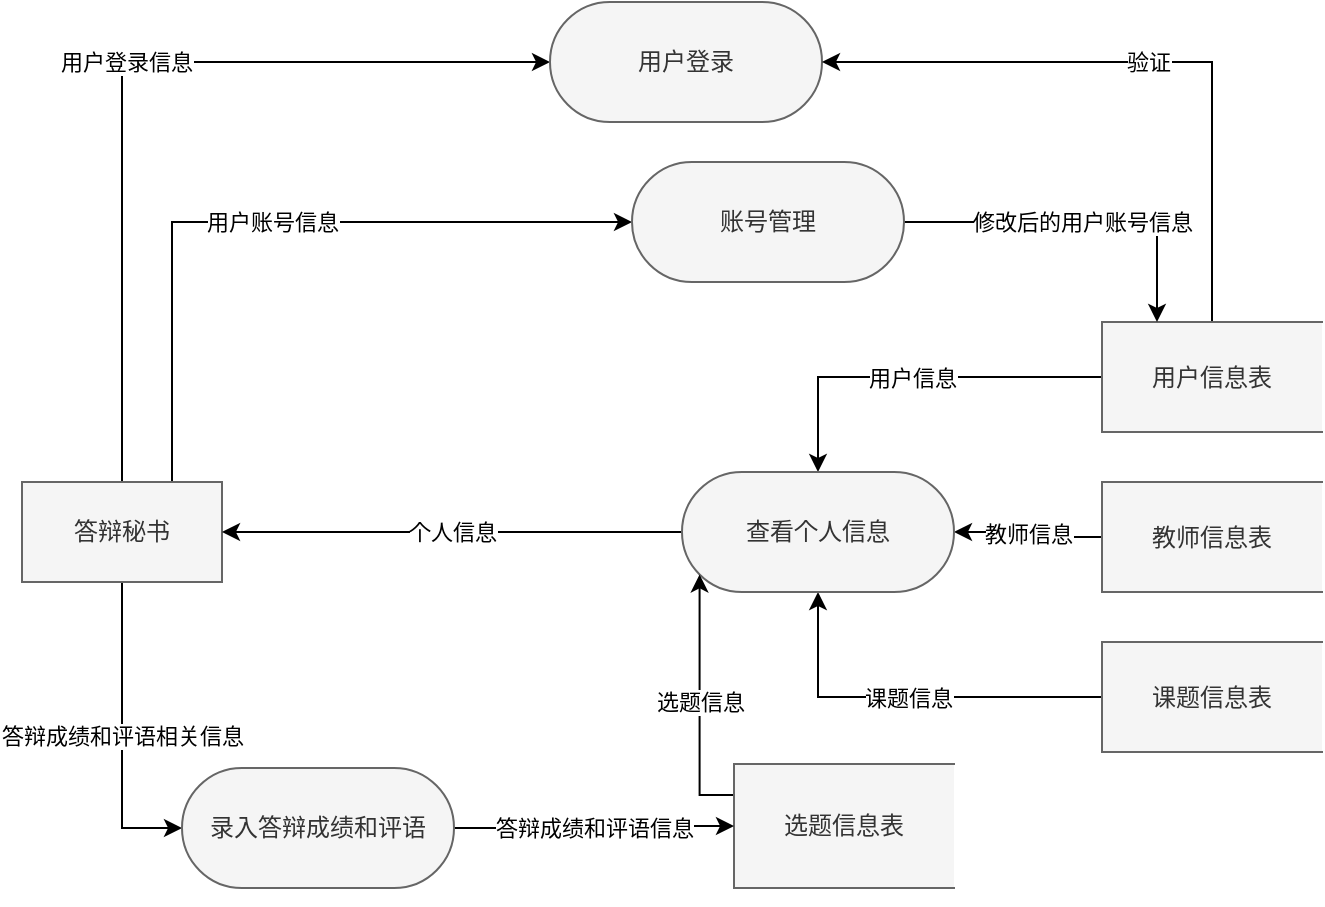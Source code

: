 <mxfile version="21.2.1" type="device">
  <diagram name="第 1 页" id="TQ1U1cIo1o6uZmjXo22M">
    <mxGraphModel dx="1008" dy="1358" grid="1" gridSize="10" guides="1" tooltips="1" connect="1" arrows="1" fold="1" page="1" pageScale="1" pageWidth="827" pageHeight="1169" math="0" shadow="0">
      <root>
        <mxCell id="0" />
        <mxCell id="1" parent="0" />
        <mxCell id="6UEYhTfmVz-Z-PMS-RFD-1" value="用户登录信息" style="edgeStyle=orthogonalEdgeStyle;rounded=0;orthogonalLoop=1;jettySize=auto;html=1;exitX=0.5;exitY=0;exitDx=0;exitDy=0;entryX=0;entryY=0.5;entryDx=0;entryDy=0;entryPerimeter=0;" parent="1" source="6UEYhTfmVz-Z-PMS-RFD-12" target="6UEYhTfmVz-Z-PMS-RFD-13" edge="1">
          <mxGeometry relative="1" as="geometry" />
        </mxCell>
        <mxCell id="6UEYhTfmVz-Z-PMS-RFD-2" value="用户账号信息" style="edgeStyle=orthogonalEdgeStyle;rounded=0;orthogonalLoop=1;jettySize=auto;html=1;exitX=0.75;exitY=0;exitDx=0;exitDy=0;entryX=0;entryY=0.5;entryDx=0;entryDy=0;entryPerimeter=0;" parent="1" source="6UEYhTfmVz-Z-PMS-RFD-12" target="6UEYhTfmVz-Z-PMS-RFD-24" edge="1">
          <mxGeometry relative="1" as="geometry" />
        </mxCell>
        <mxCell id="Ac5ji3fU2DWtgQkSGAtZ-12" value="答辩成绩和评语相关信息" style="edgeStyle=orthogonalEdgeStyle;rounded=0;orthogonalLoop=1;jettySize=auto;html=1;exitX=0.5;exitY=1;exitDx=0;exitDy=0;entryX=0;entryY=0.5;entryDx=0;entryDy=0;entryPerimeter=0;" edge="1" parent="1" source="6UEYhTfmVz-Z-PMS-RFD-12" target="Ac5ji3fU2DWtgQkSGAtZ-10">
          <mxGeometry relative="1" as="geometry" />
        </mxCell>
        <mxCell id="6UEYhTfmVz-Z-PMS-RFD-12" value="答辩秘书" style="html=1;dashed=0;whiteSpace=wrap;fillColor=#f5f5f5;fontColor=#333333;strokeColor=#666666;" parent="1" vertex="1">
          <mxGeometry x="40" y="410" width="100" height="50" as="geometry" />
        </mxCell>
        <mxCell id="6UEYhTfmVz-Z-PMS-RFD-13" value="用户登录" style="html=1;dashed=0;whiteSpace=wrap;shape=mxgraph.dfd.start;fillColor=#f5f5f5;fontColor=#333333;strokeColor=#666666;" parent="1" vertex="1">
          <mxGeometry x="304" y="170" width="136" height="60" as="geometry" />
        </mxCell>
        <mxCell id="6UEYhTfmVz-Z-PMS-RFD-14" value="验证" style="edgeStyle=orthogonalEdgeStyle;rounded=0;orthogonalLoop=1;jettySize=auto;html=1;exitX=0.5;exitY=0;exitDx=0;exitDy=0;entryX=1;entryY=0.5;entryDx=0;entryDy=0;entryPerimeter=0;" parent="1" source="6UEYhTfmVz-Z-PMS-RFD-16" target="6UEYhTfmVz-Z-PMS-RFD-13" edge="1">
          <mxGeometry relative="1" as="geometry" />
        </mxCell>
        <mxCell id="6UEYhTfmVz-Z-PMS-RFD-15" value="用户信息" style="edgeStyle=orthogonalEdgeStyle;rounded=0;orthogonalLoop=1;jettySize=auto;html=1;" parent="1" source="6UEYhTfmVz-Z-PMS-RFD-16" target="6UEYhTfmVz-Z-PMS-RFD-22" edge="1">
          <mxGeometry relative="1" as="geometry" />
        </mxCell>
        <mxCell id="6UEYhTfmVz-Z-PMS-RFD-16" value="用户信息表" style="html=1;dashed=0;whiteSpace=wrap;shape=partialRectangle;right=0;fillColor=#f5f5f5;fontColor=#333333;strokeColor=#666666;" parent="1" vertex="1">
          <mxGeometry x="580" y="330" width="110" height="55" as="geometry" />
        </mxCell>
        <mxCell id="6UEYhTfmVz-Z-PMS-RFD-17" value="教师信息" style="edgeStyle=orthogonalEdgeStyle;rounded=0;orthogonalLoop=1;jettySize=auto;html=1;exitX=0;exitY=0.5;exitDx=0;exitDy=0;entryX=1;entryY=0.5;entryDx=0;entryDy=0;entryPerimeter=0;" parent="1" source="6UEYhTfmVz-Z-PMS-RFD-18" target="6UEYhTfmVz-Z-PMS-RFD-22" edge="1">
          <mxGeometry relative="1" as="geometry" />
        </mxCell>
        <mxCell id="6UEYhTfmVz-Z-PMS-RFD-18" value="教师信息表" style="html=1;dashed=0;whiteSpace=wrap;shape=partialRectangle;right=0;fillColor=#f5f5f5;fontColor=#333333;strokeColor=#666666;" parent="1" vertex="1">
          <mxGeometry x="580" y="410" width="110" height="55" as="geometry" />
        </mxCell>
        <mxCell id="6UEYhTfmVz-Z-PMS-RFD-19" value="课题信息" style="edgeStyle=orthogonalEdgeStyle;rounded=0;orthogonalLoop=1;jettySize=auto;html=1;exitX=0;exitY=0.5;exitDx=0;exitDy=0;entryX=0.5;entryY=0.5;entryDx=0;entryDy=30;entryPerimeter=0;" parent="1" source="6UEYhTfmVz-Z-PMS-RFD-20" target="6UEYhTfmVz-Z-PMS-RFD-22" edge="1">
          <mxGeometry relative="1" as="geometry">
            <mxPoint x="390" y="470" as="targetPoint" />
          </mxGeometry>
        </mxCell>
        <mxCell id="6UEYhTfmVz-Z-PMS-RFD-20" value="课题信息表" style="html=1;dashed=0;whiteSpace=wrap;shape=partialRectangle;right=0;fillColor=#f5f5f5;fontColor=#333333;strokeColor=#666666;" parent="1" vertex="1">
          <mxGeometry x="580" y="490" width="110" height="55" as="geometry" />
        </mxCell>
        <mxCell id="6UEYhTfmVz-Z-PMS-RFD-21" value="个人信息" style="edgeStyle=orthogonalEdgeStyle;rounded=0;orthogonalLoop=1;jettySize=auto;html=1;exitX=0;exitY=0.5;exitDx=0;exitDy=0;exitPerimeter=0;entryX=1;entryY=0.5;entryDx=0;entryDy=0;" parent="1" source="6UEYhTfmVz-Z-PMS-RFD-22" target="6UEYhTfmVz-Z-PMS-RFD-12" edge="1">
          <mxGeometry relative="1" as="geometry" />
        </mxCell>
        <mxCell id="6UEYhTfmVz-Z-PMS-RFD-22" value="查看个人信息" style="html=1;dashed=0;whiteSpace=wrap;shape=mxgraph.dfd.start;fillColor=#f5f5f5;fontColor=#333333;strokeColor=#666666;" parent="1" vertex="1">
          <mxGeometry x="370" y="405" width="136" height="60" as="geometry" />
        </mxCell>
        <mxCell id="6UEYhTfmVz-Z-PMS-RFD-23" value="修改后的用户账号信息" style="edgeStyle=orthogonalEdgeStyle;rounded=0;orthogonalLoop=1;jettySize=auto;html=1;exitX=1;exitY=0.5;exitDx=0;exitDy=0;exitPerimeter=0;entryX=0.25;entryY=0;entryDx=0;entryDy=0;" parent="1" source="6UEYhTfmVz-Z-PMS-RFD-24" target="6UEYhTfmVz-Z-PMS-RFD-16" edge="1">
          <mxGeometry relative="1" as="geometry" />
        </mxCell>
        <mxCell id="6UEYhTfmVz-Z-PMS-RFD-24" value="账号管理" style="html=1;dashed=0;whiteSpace=wrap;shape=mxgraph.dfd.start;fillColor=#f5f5f5;fontColor=#333333;strokeColor=#666666;" parent="1" vertex="1">
          <mxGeometry x="345" y="250" width="136" height="60" as="geometry" />
        </mxCell>
        <mxCell id="Ac5ji3fU2DWtgQkSGAtZ-18" value="选题信息" style="edgeStyle=orthogonalEdgeStyle;rounded=0;orthogonalLoop=1;jettySize=auto;html=1;exitX=0;exitY=0.25;exitDx=0;exitDy=0;entryX=0;entryY=0;entryDx=8.79;entryDy=51.21;entryPerimeter=0;" edge="1" parent="1" source="6UEYhTfmVz-Z-PMS-RFD-26" target="6UEYhTfmVz-Z-PMS-RFD-22">
          <mxGeometry relative="1" as="geometry">
            <Array as="points">
              <mxPoint x="379" y="566" />
            </Array>
          </mxGeometry>
        </mxCell>
        <mxCell id="6UEYhTfmVz-Z-PMS-RFD-26" value="选题信息表" style="html=1;dashed=0;whiteSpace=wrap;shape=partialRectangle;right=0;fillColor=#f5f5f5;fontColor=#333333;strokeColor=#666666;" parent="1" vertex="1">
          <mxGeometry x="396" y="551" width="110" height="62" as="geometry" />
        </mxCell>
        <mxCell id="Ac5ji3fU2DWtgQkSGAtZ-13" value="答辩成绩和评语信息" style="edgeStyle=orthogonalEdgeStyle;rounded=0;orthogonalLoop=1;jettySize=auto;html=1;exitX=1;exitY=0.5;exitDx=0;exitDy=0;exitPerimeter=0;" edge="1" parent="1" source="Ac5ji3fU2DWtgQkSGAtZ-10" target="6UEYhTfmVz-Z-PMS-RFD-26">
          <mxGeometry relative="1" as="geometry" />
        </mxCell>
        <mxCell id="Ac5ji3fU2DWtgQkSGAtZ-10" value="录入答辩成绩和评语" style="html=1;dashed=0;whiteSpace=wrap;shape=mxgraph.dfd.start;fillColor=#f5f5f5;fontColor=#333333;strokeColor=#666666;" vertex="1" parent="1">
          <mxGeometry x="120" y="553" width="136" height="60" as="geometry" />
        </mxCell>
        <mxCell id="Ac5ji3fU2DWtgQkSGAtZ-14" style="edgeStyle=orthogonalEdgeStyle;rounded=0;orthogonalLoop=1;jettySize=auto;html=1;exitX=0.5;exitY=1;exitDx=0;exitDy=0;" edge="1" parent="1" source="6UEYhTfmVz-Z-PMS-RFD-26" target="6UEYhTfmVz-Z-PMS-RFD-26">
          <mxGeometry relative="1" as="geometry" />
        </mxCell>
      </root>
    </mxGraphModel>
  </diagram>
</mxfile>

